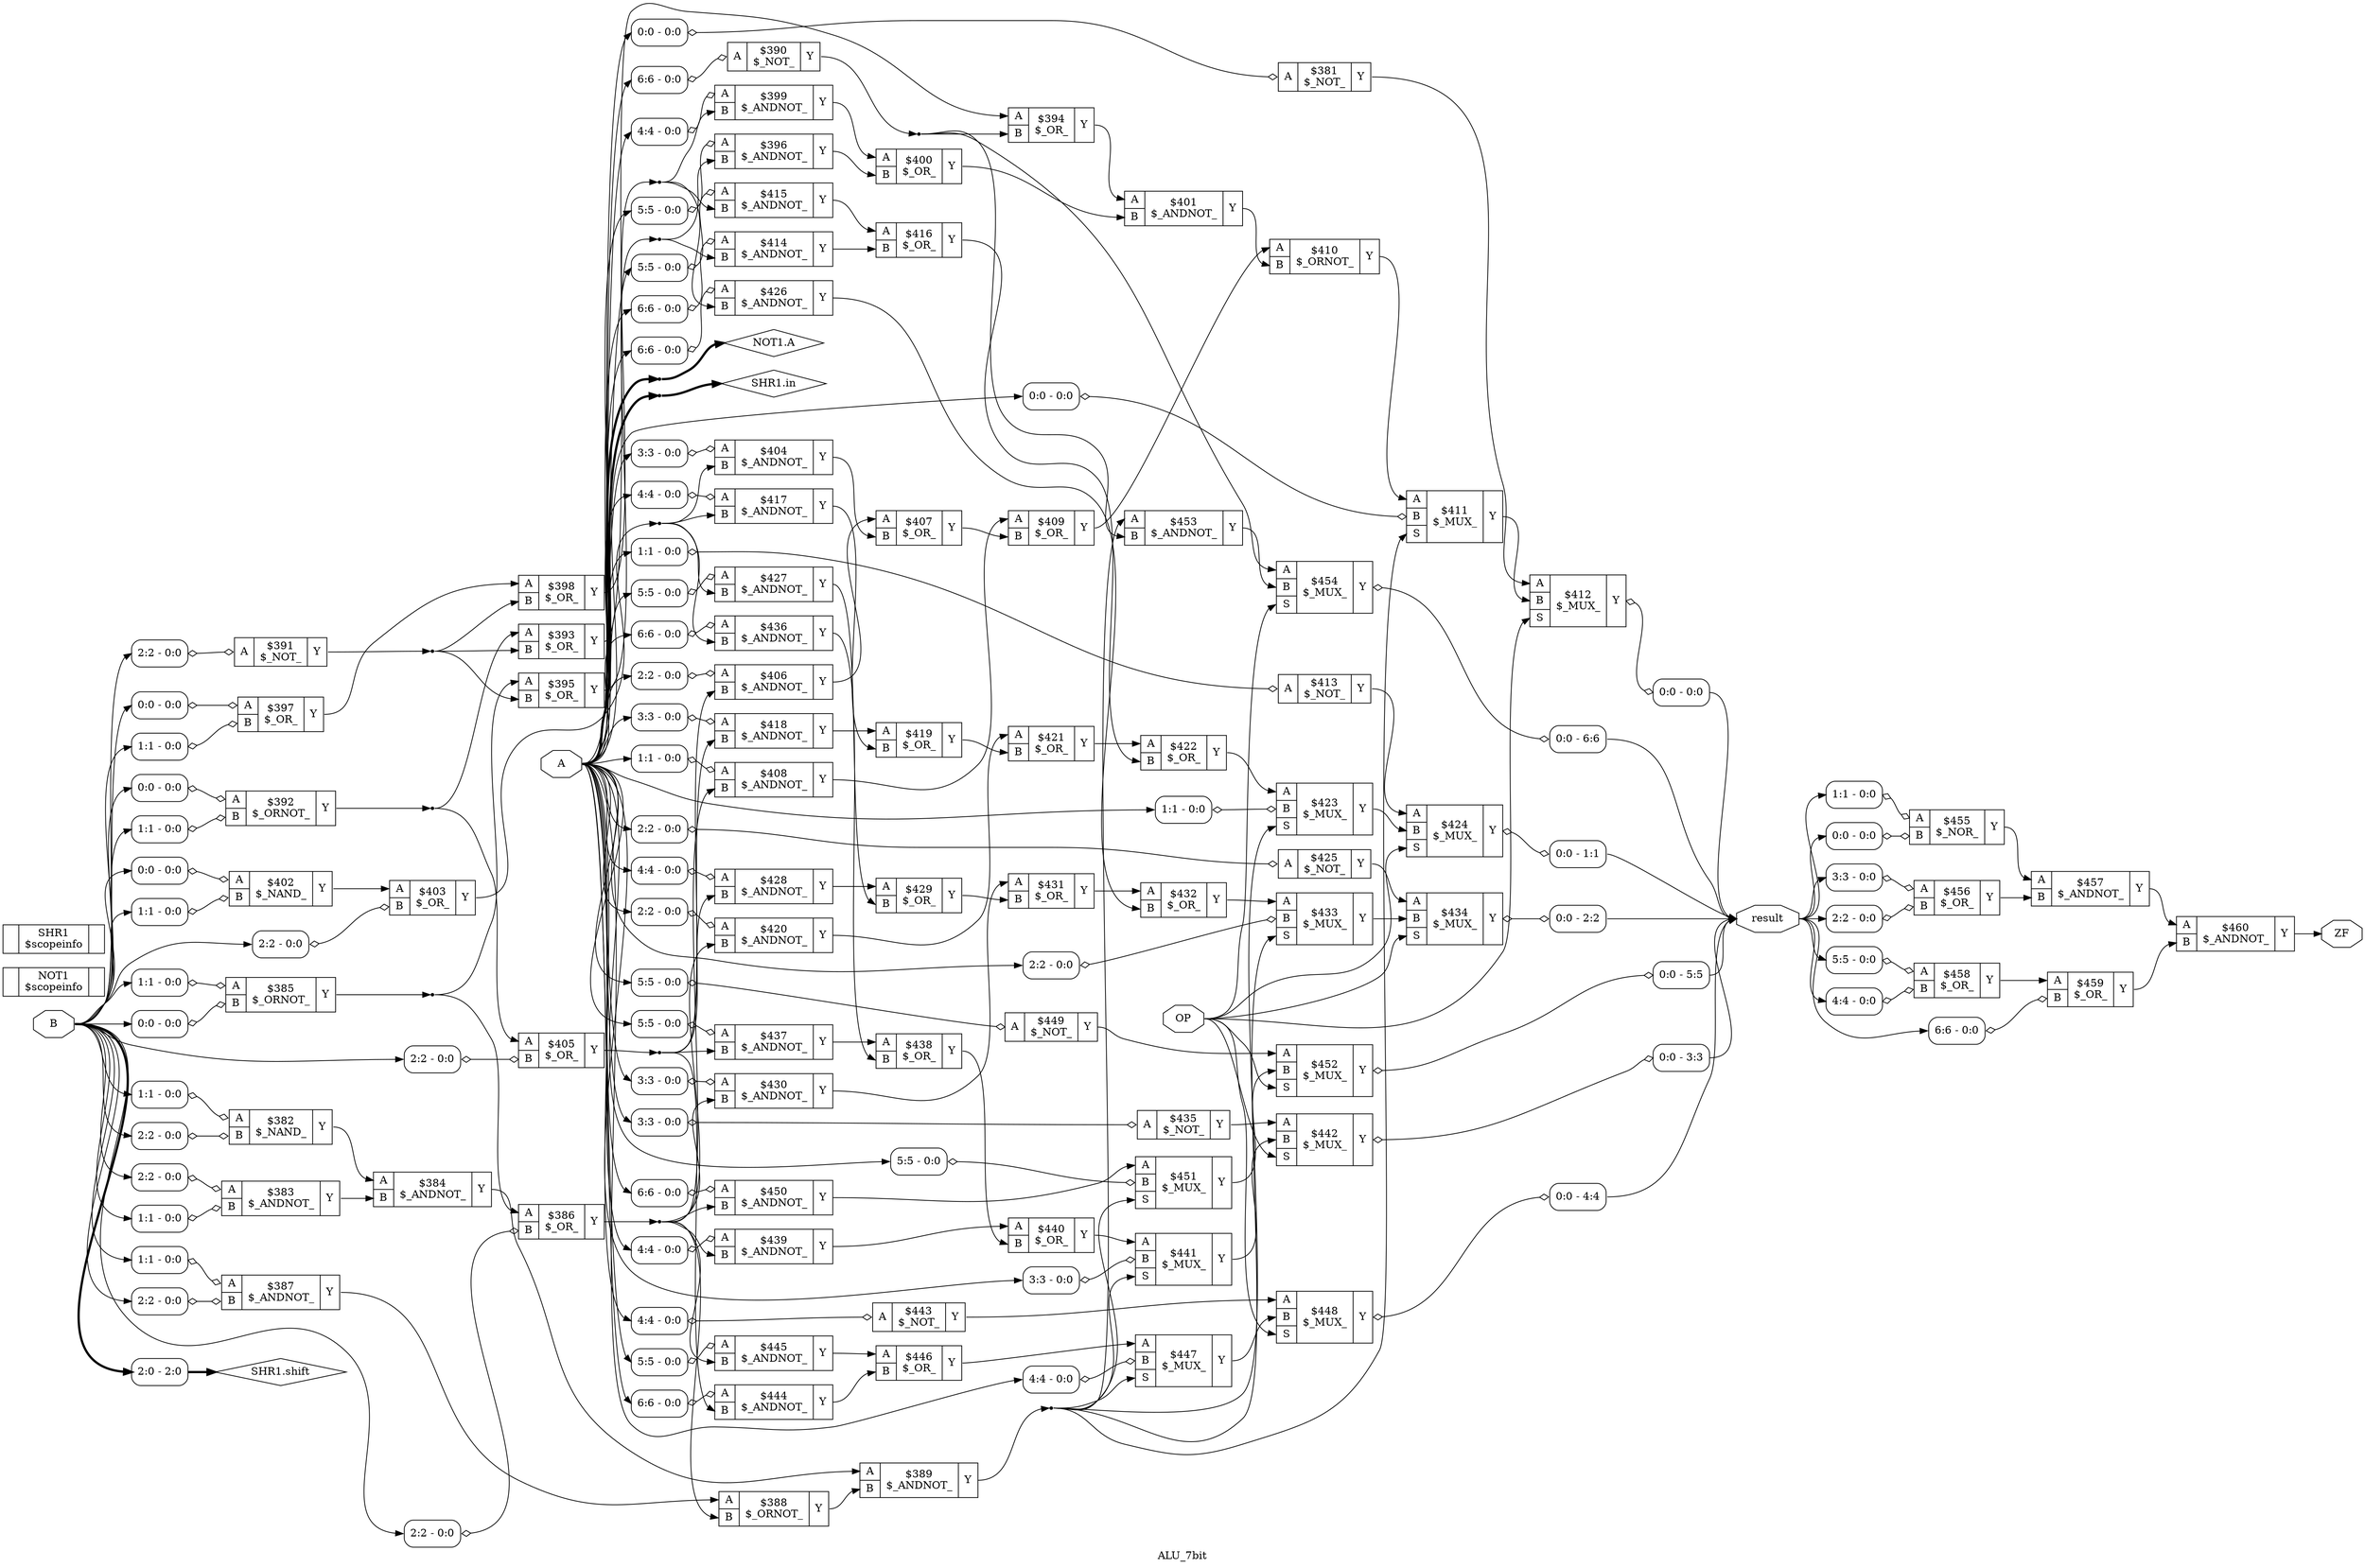 digraph "ALU_7bit" {
label="ALU_7bit";
rankdir="LR";
remincross=true;
n73 [ shape=octagon, label="A", color="black", fontcolor="black"];
n74 [ shape=octagon, label="B", color="black", fontcolor="black"];
n75 [ shape=diamond, label="NOT1.A", color="black", fontcolor="black"];
n76 [ shape=octagon, label="OP", color="black", fontcolor="black"];
n77 [ shape=diamond, label="SHR1.in", color="black", fontcolor="black"];
n78 [ shape=diamond, label="SHR1.shift", color="black", fontcolor="black"];
n79 [ shape=octagon, label="ZF", color="black", fontcolor="black"];
n80 [ shape=octagon, label="result", color="black", fontcolor="black"];
c82 [ shape=record, label="{{<p73> A}|$381\n$_NOT_|{<p81> Y}}",  ];
x0 [ shape=record, style=rounded, label="<s0> 0:0 - 0:0 ", color="black", fontcolor="black" ];
x0:e -> c82:p73:w [arrowhead=odiamond, arrowtail=odiamond, dir=both, color="black", fontcolor="black", label=""];
c83 [ shape=record, label="{{<p73> A|<p74> B}|$382\n$_NAND_|{<p81> Y}}",  ];
x1 [ shape=record, style=rounded, label="<s0> 1:1 - 0:0 ", color="black", fontcolor="black" ];
x1:e -> c83:p73:w [arrowhead=odiamond, arrowtail=odiamond, dir=both, color="black", fontcolor="black", label=""];
x2 [ shape=record, style=rounded, label="<s0> 2:2 - 0:0 ", color="black", fontcolor="black" ];
x2:e -> c83:p74:w [arrowhead=odiamond, arrowtail=odiamond, dir=both, color="black", fontcolor="black", label=""];
c84 [ shape=record, label="{{<p73> A|<p74> B}|$383\n$_ANDNOT_|{<p81> Y}}",  ];
x3 [ shape=record, style=rounded, label="<s0> 2:2 - 0:0 ", color="black", fontcolor="black" ];
x3:e -> c84:p73:w [arrowhead=odiamond, arrowtail=odiamond, dir=both, color="black", fontcolor="black", label=""];
x4 [ shape=record, style=rounded, label="<s0> 1:1 - 0:0 ", color="black", fontcolor="black" ];
x4:e -> c84:p74:w [arrowhead=odiamond, arrowtail=odiamond, dir=both, color="black", fontcolor="black", label=""];
c85 [ shape=record, label="{{<p73> A|<p74> B}|$384\n$_ANDNOT_|{<p81> Y}}",  ];
c86 [ shape=record, label="{{<p73> A|<p74> B}|$385\n$_ORNOT_|{<p81> Y}}",  ];
x5 [ shape=record, style=rounded, label="<s0> 1:1 - 0:0 ", color="black", fontcolor="black" ];
x5:e -> c86:p73:w [arrowhead=odiamond, arrowtail=odiamond, dir=both, color="black", fontcolor="black", label=""];
x6 [ shape=record, style=rounded, label="<s0> 0:0 - 0:0 ", color="black", fontcolor="black" ];
x6:e -> c86:p74:w [arrowhead=odiamond, arrowtail=odiamond, dir=both, color="black", fontcolor="black", label=""];
c87 [ shape=record, label="{{<p73> A|<p74> B}|$386\n$_OR_|{<p81> Y}}",  ];
x7 [ shape=record, style=rounded, label="<s0> 2:2 - 0:0 ", color="black", fontcolor="black" ];
x7:e -> c87:p74:w [arrowhead=odiamond, arrowtail=odiamond, dir=both, color="black", fontcolor="black", label=""];
c88 [ shape=record, label="{{<p73> A|<p74> B}|$387\n$_ANDNOT_|{<p81> Y}}",  ];
x8 [ shape=record, style=rounded, label="<s0> 1:1 - 0:0 ", color="black", fontcolor="black" ];
x8:e -> c88:p73:w [arrowhead=odiamond, arrowtail=odiamond, dir=both, color="black", fontcolor="black", label=""];
x9 [ shape=record, style=rounded, label="<s0> 2:2 - 0:0 ", color="black", fontcolor="black" ];
x9:e -> c88:p74:w [arrowhead=odiamond, arrowtail=odiamond, dir=both, color="black", fontcolor="black", label=""];
c89 [ shape=record, label="{{<p73> A|<p74> B}|$388\n$_ORNOT_|{<p81> Y}}",  ];
c90 [ shape=record, label="{{<p73> A|<p74> B}|$389\n$_ANDNOT_|{<p81> Y}}",  ];
c91 [ shape=record, label="{{<p73> A}|$390\n$_NOT_|{<p81> Y}}",  ];
x10 [ shape=record, style=rounded, label="<s0> 6:6 - 0:0 ", color="black", fontcolor="black" ];
x10:e -> c91:p73:w [arrowhead=odiamond, arrowtail=odiamond, dir=both, color="black", fontcolor="black", label=""];
c92 [ shape=record, label="{{<p73> A}|$391\n$_NOT_|{<p81> Y}}",  ];
x11 [ shape=record, style=rounded, label="<s0> 2:2 - 0:0 ", color="black", fontcolor="black" ];
x11:e -> c92:p73:w [arrowhead=odiamond, arrowtail=odiamond, dir=both, color="black", fontcolor="black", label=""];
c93 [ shape=record, label="{{<p73> A|<p74> B}|$392\n$_ORNOT_|{<p81> Y}}",  ];
x12 [ shape=record, style=rounded, label="<s0> 0:0 - 0:0 ", color="black", fontcolor="black" ];
x12:e -> c93:p73:w [arrowhead=odiamond, arrowtail=odiamond, dir=both, color="black", fontcolor="black", label=""];
x13 [ shape=record, style=rounded, label="<s0> 1:1 - 0:0 ", color="black", fontcolor="black" ];
x13:e -> c93:p74:w [arrowhead=odiamond, arrowtail=odiamond, dir=both, color="black", fontcolor="black", label=""];
c94 [ shape=record, label="{{<p73> A|<p74> B}|$393\n$_OR_|{<p81> Y}}",  ];
c95 [ shape=record, label="{{<p73> A|<p74> B}|$394\n$_OR_|{<p81> Y}}",  ];
c96 [ shape=record, label="{{<p73> A|<p74> B}|$395\n$_OR_|{<p81> Y}}",  ];
c97 [ shape=record, label="{{<p73> A|<p74> B}|$396\n$_ANDNOT_|{<p81> Y}}",  ];
x14 [ shape=record, style=rounded, label="<s0> 5:5 - 0:0 ", color="black", fontcolor="black" ];
x14:e -> c97:p73:w [arrowhead=odiamond, arrowtail=odiamond, dir=both, color="black", fontcolor="black", label=""];
c98 [ shape=record, label="{{<p73> A|<p74> B}|$397\n$_OR_|{<p81> Y}}",  ];
x15 [ shape=record, style=rounded, label="<s0> 0:0 - 0:0 ", color="black", fontcolor="black" ];
x15:e -> c98:p73:w [arrowhead=odiamond, arrowtail=odiamond, dir=both, color="black", fontcolor="black", label=""];
x16 [ shape=record, style=rounded, label="<s0> 1:1 - 0:0 ", color="black", fontcolor="black" ];
x16:e -> c98:p74:w [arrowhead=odiamond, arrowtail=odiamond, dir=both, color="black", fontcolor="black", label=""];
c99 [ shape=record, label="{{<p73> A|<p74> B}|$398\n$_OR_|{<p81> Y}}",  ];
c100 [ shape=record, label="{{<p73> A|<p74> B}|$399\n$_ANDNOT_|{<p81> Y}}",  ];
x17 [ shape=record, style=rounded, label="<s0> 4:4 - 0:0 ", color="black", fontcolor="black" ];
x17:e -> c100:p73:w [arrowhead=odiamond, arrowtail=odiamond, dir=both, color="black", fontcolor="black", label=""];
c101 [ shape=record, label="{{<p73> A|<p74> B}|$400\n$_OR_|{<p81> Y}}",  ];
c102 [ shape=record, label="{{<p73> A|<p74> B}|$401\n$_ANDNOT_|{<p81> Y}}",  ];
c103 [ shape=record, label="{{<p73> A|<p74> B}|$402\n$_NAND_|{<p81> Y}}",  ];
x18 [ shape=record, style=rounded, label="<s0> 0:0 - 0:0 ", color="black", fontcolor="black" ];
x18:e -> c103:p73:w [arrowhead=odiamond, arrowtail=odiamond, dir=both, color="black", fontcolor="black", label=""];
x19 [ shape=record, style=rounded, label="<s0> 1:1 - 0:0 ", color="black", fontcolor="black" ];
x19:e -> c103:p74:w [arrowhead=odiamond, arrowtail=odiamond, dir=both, color="black", fontcolor="black", label=""];
c104 [ shape=record, label="{{<p73> A|<p74> B}|$403\n$_OR_|{<p81> Y}}",  ];
x20 [ shape=record, style=rounded, label="<s0> 2:2 - 0:0 ", color="black", fontcolor="black" ];
x20:e -> c104:p74:w [arrowhead=odiamond, arrowtail=odiamond, dir=both, color="black", fontcolor="black", label=""];
c105 [ shape=record, label="{{<p73> A|<p74> B}|$404\n$_ANDNOT_|{<p81> Y}}",  ];
x21 [ shape=record, style=rounded, label="<s0> 3:3 - 0:0 ", color="black", fontcolor="black" ];
x21:e -> c105:p73:w [arrowhead=odiamond, arrowtail=odiamond, dir=both, color="black", fontcolor="black", label=""];
c106 [ shape=record, label="{{<p73> A|<p74> B}|$405\n$_OR_|{<p81> Y}}",  ];
x22 [ shape=record, style=rounded, label="<s0> 2:2 - 0:0 ", color="black", fontcolor="black" ];
x22:e -> c106:p74:w [arrowhead=odiamond, arrowtail=odiamond, dir=both, color="black", fontcolor="black", label=""];
c107 [ shape=record, label="{{<p73> A|<p74> B}|$406\n$_ANDNOT_|{<p81> Y}}",  ];
x23 [ shape=record, style=rounded, label="<s0> 2:2 - 0:0 ", color="black", fontcolor="black" ];
x23:e -> c107:p73:w [arrowhead=odiamond, arrowtail=odiamond, dir=both, color="black", fontcolor="black", label=""];
c108 [ shape=record, label="{{<p73> A|<p74> B}|$407\n$_OR_|{<p81> Y}}",  ];
c109 [ shape=record, label="{{<p73> A|<p74> B}|$408\n$_ANDNOT_|{<p81> Y}}",  ];
x24 [ shape=record, style=rounded, label="<s0> 1:1 - 0:0 ", color="black", fontcolor="black" ];
x24:e -> c109:p73:w [arrowhead=odiamond, arrowtail=odiamond, dir=both, color="black", fontcolor="black", label=""];
c110 [ shape=record, label="{{<p73> A|<p74> B}|$409\n$_OR_|{<p81> Y}}",  ];
c111 [ shape=record, label="{{<p73> A|<p74> B}|$410\n$_ORNOT_|{<p81> Y}}",  ];
c113 [ shape=record, label="{{<p73> A|<p74> B|<p112> S}|$411\n$_MUX_|{<p81> Y}}",  ];
x25 [ shape=record, style=rounded, label="<s0> 0:0 - 0:0 ", color="black", fontcolor="black" ];
x25:e -> c113:p74:w [arrowhead=odiamond, arrowtail=odiamond, dir=both, color="black", fontcolor="black", label=""];
c114 [ shape=record, label="{{<p73> A|<p74> B|<p112> S}|$412\n$_MUX_|{<p81> Y}}",  ];
x26 [ shape=record, style=rounded, label="<s0> 0:0 - 0:0 ", color="black", fontcolor="black" ];
c114:p81:e -> x26:w [arrowhead=odiamond, arrowtail=odiamond, dir=both, color="black", fontcolor="black", label=""];
c115 [ shape=record, label="{{<p73> A}|$413\n$_NOT_|{<p81> Y}}",  ];
x27 [ shape=record, style=rounded, label="<s0> 1:1 - 0:0 ", color="black", fontcolor="black" ];
x27:e -> c115:p73:w [arrowhead=odiamond, arrowtail=odiamond, dir=both, color="black", fontcolor="black", label=""];
c116 [ shape=record, label="{{<p73> A|<p74> B}|$414\n$_ANDNOT_|{<p81> Y}}",  ];
x28 [ shape=record, style=rounded, label="<s0> 6:6 - 0:0 ", color="black", fontcolor="black" ];
x28:e -> c116:p73:w [arrowhead=odiamond, arrowtail=odiamond, dir=both, color="black", fontcolor="black", label=""];
c117 [ shape=record, label="{{<p73> A|<p74> B}|$415\n$_ANDNOT_|{<p81> Y}}",  ];
x29 [ shape=record, style=rounded, label="<s0> 5:5 - 0:0 ", color="black", fontcolor="black" ];
x29:e -> c117:p73:w [arrowhead=odiamond, arrowtail=odiamond, dir=both, color="black", fontcolor="black", label=""];
c118 [ shape=record, label="{{<p73> A|<p74> B}|$416\n$_OR_|{<p81> Y}}",  ];
c119 [ shape=record, label="{{<p73> A|<p74> B}|$417\n$_ANDNOT_|{<p81> Y}}",  ];
x30 [ shape=record, style=rounded, label="<s0> 4:4 - 0:0 ", color="black", fontcolor="black" ];
x30:e -> c119:p73:w [arrowhead=odiamond, arrowtail=odiamond, dir=both, color="black", fontcolor="black", label=""];
c120 [ shape=record, label="{{<p73> A|<p74> B}|$418\n$_ANDNOT_|{<p81> Y}}",  ];
x31 [ shape=record, style=rounded, label="<s0> 3:3 - 0:0 ", color="black", fontcolor="black" ];
x31:e -> c120:p73:w [arrowhead=odiamond, arrowtail=odiamond, dir=both, color="black", fontcolor="black", label=""];
c121 [ shape=record, label="{{<p73> A|<p74> B}|$419\n$_OR_|{<p81> Y}}",  ];
c122 [ shape=record, label="{{<p73> A|<p74> B}|$420\n$_ANDNOT_|{<p81> Y}}",  ];
x32 [ shape=record, style=rounded, label="<s0> 2:2 - 0:0 ", color="black", fontcolor="black" ];
x32:e -> c122:p73:w [arrowhead=odiamond, arrowtail=odiamond, dir=both, color="black", fontcolor="black", label=""];
c123 [ shape=record, label="{{<p73> A|<p74> B}|$421\n$_OR_|{<p81> Y}}",  ];
c124 [ shape=record, label="{{<p73> A|<p74> B}|$422\n$_OR_|{<p81> Y}}",  ];
c125 [ shape=record, label="{{<p73> A|<p74> B|<p112> S}|$423\n$_MUX_|{<p81> Y}}",  ];
x33 [ shape=record, style=rounded, label="<s0> 1:1 - 0:0 ", color="black", fontcolor="black" ];
x33:e -> c125:p74:w [arrowhead=odiamond, arrowtail=odiamond, dir=both, color="black", fontcolor="black", label=""];
c126 [ shape=record, label="{{<p73> A|<p74> B|<p112> S}|$424\n$_MUX_|{<p81> Y}}",  ];
x34 [ shape=record, style=rounded, label="<s0> 0:0 - 1:1 ", color="black", fontcolor="black" ];
c126:p81:e -> x34:w [arrowhead=odiamond, arrowtail=odiamond, dir=both, color="black", fontcolor="black", label=""];
c127 [ shape=record, label="{{<p73> A}|$425\n$_NOT_|{<p81> Y}}",  ];
x35 [ shape=record, style=rounded, label="<s0> 2:2 - 0:0 ", color="black", fontcolor="black" ];
x35:e -> c127:p73:w [arrowhead=odiamond, arrowtail=odiamond, dir=both, color="black", fontcolor="black", label=""];
c128 [ shape=record, label="{{<p73> A|<p74> B}|$426\n$_ANDNOT_|{<p81> Y}}",  ];
x36 [ shape=record, style=rounded, label="<s0> 6:6 - 0:0 ", color="black", fontcolor="black" ];
x36:e -> c128:p73:w [arrowhead=odiamond, arrowtail=odiamond, dir=both, color="black", fontcolor="black", label=""];
c129 [ shape=record, label="{{<p73> A|<p74> B}|$427\n$_ANDNOT_|{<p81> Y}}",  ];
x37 [ shape=record, style=rounded, label="<s0> 5:5 - 0:0 ", color="black", fontcolor="black" ];
x37:e -> c129:p73:w [arrowhead=odiamond, arrowtail=odiamond, dir=both, color="black", fontcolor="black", label=""];
c130 [ shape=record, label="{{<p73> A|<p74> B}|$428\n$_ANDNOT_|{<p81> Y}}",  ];
x38 [ shape=record, style=rounded, label="<s0> 4:4 - 0:0 ", color="black", fontcolor="black" ];
x38:e -> c130:p73:w [arrowhead=odiamond, arrowtail=odiamond, dir=both, color="black", fontcolor="black", label=""];
c131 [ shape=record, label="{{<p73> A|<p74> B}|$429\n$_OR_|{<p81> Y}}",  ];
c132 [ shape=record, label="{{<p73> A|<p74> B}|$430\n$_ANDNOT_|{<p81> Y}}",  ];
x39 [ shape=record, style=rounded, label="<s0> 3:3 - 0:0 ", color="black", fontcolor="black" ];
x39:e -> c132:p73:w [arrowhead=odiamond, arrowtail=odiamond, dir=both, color="black", fontcolor="black", label=""];
c133 [ shape=record, label="{{<p73> A|<p74> B}|$431\n$_OR_|{<p81> Y}}",  ];
c134 [ shape=record, label="{{<p73> A|<p74> B}|$432\n$_OR_|{<p81> Y}}",  ];
c135 [ shape=record, label="{{<p73> A|<p74> B|<p112> S}|$433\n$_MUX_|{<p81> Y}}",  ];
x40 [ shape=record, style=rounded, label="<s0> 2:2 - 0:0 ", color="black", fontcolor="black" ];
x40:e -> c135:p74:w [arrowhead=odiamond, arrowtail=odiamond, dir=both, color="black", fontcolor="black", label=""];
c136 [ shape=record, label="{{<p73> A|<p74> B|<p112> S}|$434\n$_MUX_|{<p81> Y}}",  ];
x41 [ shape=record, style=rounded, label="<s0> 0:0 - 2:2 ", color="black", fontcolor="black" ];
c136:p81:e -> x41:w [arrowhead=odiamond, arrowtail=odiamond, dir=both, color="black", fontcolor="black", label=""];
c137 [ shape=record, label="{{<p73> A}|$435\n$_NOT_|{<p81> Y}}",  ];
x42 [ shape=record, style=rounded, label="<s0> 3:3 - 0:0 ", color="black", fontcolor="black" ];
x42:e -> c137:p73:w [arrowhead=odiamond, arrowtail=odiamond, dir=both, color="black", fontcolor="black", label=""];
c138 [ shape=record, label="{{<p73> A|<p74> B}|$436\n$_ANDNOT_|{<p81> Y}}",  ];
x43 [ shape=record, style=rounded, label="<s0> 6:6 - 0:0 ", color="black", fontcolor="black" ];
x43:e -> c138:p73:w [arrowhead=odiamond, arrowtail=odiamond, dir=both, color="black", fontcolor="black", label=""];
c139 [ shape=record, label="{{<p73> A|<p74> B}|$437\n$_ANDNOT_|{<p81> Y}}",  ];
x44 [ shape=record, style=rounded, label="<s0> 5:5 - 0:0 ", color="black", fontcolor="black" ];
x44:e -> c139:p73:w [arrowhead=odiamond, arrowtail=odiamond, dir=both, color="black", fontcolor="black", label=""];
c140 [ shape=record, label="{{<p73> A|<p74> B}|$438\n$_OR_|{<p81> Y}}",  ];
c141 [ shape=record, label="{{<p73> A|<p74> B}|$439\n$_ANDNOT_|{<p81> Y}}",  ];
x45 [ shape=record, style=rounded, label="<s0> 4:4 - 0:0 ", color="black", fontcolor="black" ];
x45:e -> c141:p73:w [arrowhead=odiamond, arrowtail=odiamond, dir=both, color="black", fontcolor="black", label=""];
c142 [ shape=record, label="{{<p73> A|<p74> B}|$440\n$_OR_|{<p81> Y}}",  ];
c143 [ shape=record, label="{{<p73> A|<p74> B|<p112> S}|$441\n$_MUX_|{<p81> Y}}",  ];
x46 [ shape=record, style=rounded, label="<s0> 3:3 - 0:0 ", color="black", fontcolor="black" ];
x46:e -> c143:p74:w [arrowhead=odiamond, arrowtail=odiamond, dir=both, color="black", fontcolor="black", label=""];
c144 [ shape=record, label="{{<p73> A|<p74> B|<p112> S}|$442\n$_MUX_|{<p81> Y}}",  ];
x47 [ shape=record, style=rounded, label="<s0> 0:0 - 3:3 ", color="black", fontcolor="black" ];
c144:p81:e -> x47:w [arrowhead=odiamond, arrowtail=odiamond, dir=both, color="black", fontcolor="black", label=""];
c145 [ shape=record, label="{{<p73> A}|$443\n$_NOT_|{<p81> Y}}",  ];
x48 [ shape=record, style=rounded, label="<s0> 4:4 - 0:0 ", color="black", fontcolor="black" ];
x48:e -> c145:p73:w [arrowhead=odiamond, arrowtail=odiamond, dir=both, color="black", fontcolor="black", label=""];
c146 [ shape=record, label="{{<p73> A|<p74> B}|$444\n$_ANDNOT_|{<p81> Y}}",  ];
x49 [ shape=record, style=rounded, label="<s0> 6:6 - 0:0 ", color="black", fontcolor="black" ];
x49:e -> c146:p73:w [arrowhead=odiamond, arrowtail=odiamond, dir=both, color="black", fontcolor="black", label=""];
c147 [ shape=record, label="{{<p73> A|<p74> B}|$445\n$_ANDNOT_|{<p81> Y}}",  ];
x50 [ shape=record, style=rounded, label="<s0> 5:5 - 0:0 ", color="black", fontcolor="black" ];
x50:e -> c147:p73:w [arrowhead=odiamond, arrowtail=odiamond, dir=both, color="black", fontcolor="black", label=""];
c148 [ shape=record, label="{{<p73> A|<p74> B}|$446\n$_OR_|{<p81> Y}}",  ];
c149 [ shape=record, label="{{<p73> A|<p74> B|<p112> S}|$447\n$_MUX_|{<p81> Y}}",  ];
x51 [ shape=record, style=rounded, label="<s0> 4:4 - 0:0 ", color="black", fontcolor="black" ];
x51:e -> c149:p74:w [arrowhead=odiamond, arrowtail=odiamond, dir=both, color="black", fontcolor="black", label=""];
c150 [ shape=record, label="{{<p73> A|<p74> B|<p112> S}|$448\n$_MUX_|{<p81> Y}}",  ];
x52 [ shape=record, style=rounded, label="<s0> 0:0 - 4:4 ", color="black", fontcolor="black" ];
c150:p81:e -> x52:w [arrowhead=odiamond, arrowtail=odiamond, dir=both, color="black", fontcolor="black", label=""];
c151 [ shape=record, label="{{<p73> A}|$449\n$_NOT_|{<p81> Y}}",  ];
x53 [ shape=record, style=rounded, label="<s0> 5:5 - 0:0 ", color="black", fontcolor="black" ];
x53:e -> c151:p73:w [arrowhead=odiamond, arrowtail=odiamond, dir=both, color="black", fontcolor="black", label=""];
c152 [ shape=record, label="{{<p73> A|<p74> B}|$450\n$_ANDNOT_|{<p81> Y}}",  ];
x54 [ shape=record, style=rounded, label="<s0> 6:6 - 0:0 ", color="black", fontcolor="black" ];
x54:e -> c152:p73:w [arrowhead=odiamond, arrowtail=odiamond, dir=both, color="black", fontcolor="black", label=""];
c153 [ shape=record, label="{{<p73> A|<p74> B|<p112> S}|$451\n$_MUX_|{<p81> Y}}",  ];
x55 [ shape=record, style=rounded, label="<s0> 5:5 - 0:0 ", color="black", fontcolor="black" ];
x55:e -> c153:p74:w [arrowhead=odiamond, arrowtail=odiamond, dir=both, color="black", fontcolor="black", label=""];
c154 [ shape=record, label="{{<p73> A|<p74> B|<p112> S}|$452\n$_MUX_|{<p81> Y}}",  ];
x56 [ shape=record, style=rounded, label="<s0> 0:0 - 5:5 ", color="black", fontcolor="black" ];
c154:p81:e -> x56:w [arrowhead=odiamond, arrowtail=odiamond, dir=both, color="black", fontcolor="black", label=""];
c155 [ shape=record, label="{{<p73> A|<p74> B}|$453\n$_ANDNOT_|{<p81> Y}}",  ];
c156 [ shape=record, label="{{<p73> A|<p74> B|<p112> S}|$454\n$_MUX_|{<p81> Y}}",  ];
x57 [ shape=record, style=rounded, label="<s0> 0:0 - 6:6 ", color="black", fontcolor="black" ];
c156:p81:e -> x57:w [arrowhead=odiamond, arrowtail=odiamond, dir=both, color="black", fontcolor="black", label=""];
c157 [ shape=record, label="{{<p73> A|<p74> B}|$455\n$_NOR_|{<p81> Y}}",  ];
x58 [ shape=record, style=rounded, label="<s0> 1:1 - 0:0 ", color="black", fontcolor="black" ];
x58:e -> c157:p73:w [arrowhead=odiamond, arrowtail=odiamond, dir=both, color="black", fontcolor="black", label=""];
x59 [ shape=record, style=rounded, label="<s0> 0:0 - 0:0 ", color="black", fontcolor="black" ];
x59:e -> c157:p74:w [arrowhead=odiamond, arrowtail=odiamond, dir=both, color="black", fontcolor="black", label=""];
c158 [ shape=record, label="{{<p73> A|<p74> B}|$456\n$_OR_|{<p81> Y}}",  ];
x60 [ shape=record, style=rounded, label="<s0> 3:3 - 0:0 ", color="black", fontcolor="black" ];
x60:e -> c158:p73:w [arrowhead=odiamond, arrowtail=odiamond, dir=both, color="black", fontcolor="black", label=""];
x61 [ shape=record, style=rounded, label="<s0> 2:2 - 0:0 ", color="black", fontcolor="black" ];
x61:e -> c158:p74:w [arrowhead=odiamond, arrowtail=odiamond, dir=both, color="black", fontcolor="black", label=""];
c159 [ shape=record, label="{{<p73> A|<p74> B}|$457\n$_ANDNOT_|{<p81> Y}}",  ];
c160 [ shape=record, label="{{<p73> A|<p74> B}|$458\n$_OR_|{<p81> Y}}",  ];
x62 [ shape=record, style=rounded, label="<s0> 5:5 - 0:0 ", color="black", fontcolor="black" ];
x62:e -> c160:p73:w [arrowhead=odiamond, arrowtail=odiamond, dir=both, color="black", fontcolor="black", label=""];
x63 [ shape=record, style=rounded, label="<s0> 4:4 - 0:0 ", color="black", fontcolor="black" ];
x63:e -> c160:p74:w [arrowhead=odiamond, arrowtail=odiamond, dir=both, color="black", fontcolor="black", label=""];
c161 [ shape=record, label="{{<p73> A|<p74> B}|$459\n$_OR_|{<p81> Y}}",  ];
x64 [ shape=record, style=rounded, label="<s0> 6:6 - 0:0 ", color="black", fontcolor="black" ];
x64:e -> c161:p74:w [arrowhead=odiamond, arrowtail=odiamond, dir=both, color="black", fontcolor="black", label=""];
c162 [ shape=record, label="{{<p73> A|<p74> B}|$460\n$_ANDNOT_|{<p81> Y}}",  ];
c163 [ shape=record, label="{{}|NOT1\n$scopeinfo|{}}",  ];
c164 [ shape=record, label="{{}|SHR1\n$scopeinfo|{}}",  ];
x65 [shape=point, ];
x66 [shape=point, ];
x67 [ shape=record, style=rounded, label="<s0> 2:0 - 2:0 ", color="black", fontcolor="black" ];
c82:p81:e -> c114:p73:w [color="black", fontcolor="black", label=""];
n10 [ shape=point ];
c91:p81:e -> n10:w [color="black", fontcolor="black", label=""];
n10:e -> c155:p74:w [color="black", fontcolor="black", label=""];
n10:e -> c156:p73:w [color="black", fontcolor="black", label=""];
n10:e -> c95:p74:w [color="black", fontcolor="black", label=""];
n11 [ shape=point ];
c92:p81:e -> n11:w [color="black", fontcolor="black", label=""];
n11:e -> c94:p74:w [color="black", fontcolor="black", label=""];
n11:e -> c96:p74:w [color="black", fontcolor="black", label=""];
n11:e -> c99:p74:w [color="black", fontcolor="black", label=""];
n12 [ shape=point ];
c93:p81:e -> n12:w [color="black", fontcolor="black", label=""];
n12:e -> c106:p73:w [color="black", fontcolor="black", label=""];
n12:e -> c94:p73:w [color="black", fontcolor="black", label=""];
c94:p81:e -> c95:p73:w [color="black", fontcolor="black", label=""];
c95:p81:e -> c102:p73:w [color="black", fontcolor="black", label=""];
n15 [ shape=point ];
c96:p81:e -> n15:w [color="black", fontcolor="black", label=""];
n15:e -> c116:p74:w [color="black", fontcolor="black", label=""];
n15:e -> c97:p74:w [color="black", fontcolor="black", label=""];
c97:p81:e -> c101:p74:w [color="black", fontcolor="black", label=""];
c98:p81:e -> c99:p73:w [color="black", fontcolor="black", label=""];
n18 [ shape=point ];
c99:p81:e -> n18:w [color="black", fontcolor="black", label=""];
n18:e -> c100:p74:w [color="black", fontcolor="black", label=""];
n18:e -> c117:p74:w [color="black", fontcolor="black", label=""];
n18:e -> c128:p74:w [color="black", fontcolor="black", label=""];
c100:p81:e -> c101:p73:w [color="black", fontcolor="black", label=""];
c83:p81:e -> c85:p73:w [color="black", fontcolor="black", label=""];
c101:p81:e -> c102:p74:w [color="black", fontcolor="black", label=""];
c102:p81:e -> c111:p74:w [color="black", fontcolor="black", label=""];
c103:p81:e -> c104:p73:w [color="black", fontcolor="black", label=""];
n23 [ shape=point ];
c104:p81:e -> n23:w [color="black", fontcolor="black", label=""];
n23:e -> c105:p74:w [color="black", fontcolor="black", label=""];
n23:e -> c119:p74:w [color="black", fontcolor="black", label=""];
n23:e -> c129:p74:w [color="black", fontcolor="black", label=""];
n23:e -> c138:p74:w [color="black", fontcolor="black", label=""];
c105:p81:e -> c108:p74:w [color="black", fontcolor="black", label=""];
n25 [ shape=point ];
c106:p81:e -> n25:w [color="black", fontcolor="black", label=""];
n25:e -> c107:p74:w [color="black", fontcolor="black", label=""];
n25:e -> c120:p74:w [color="black", fontcolor="black", label=""];
n25:e -> c130:p74:w [color="black", fontcolor="black", label=""];
n25:e -> c139:p74:w [color="black", fontcolor="black", label=""];
n25:e -> c146:p74:w [color="black", fontcolor="black", label=""];
c107:p81:e -> c108:p73:w [color="black", fontcolor="black", label=""];
c108:p81:e -> c110:p74:w [color="black", fontcolor="black", label=""];
c109:p81:e -> c110:p73:w [color="black", fontcolor="black", label=""];
c110:p81:e -> c111:p73:w [color="black", fontcolor="black", label=""];
c84:p81:e -> c85:p74:w [color="black", fontcolor="black", label=""];
c111:p81:e -> c113:p73:w [color="black", fontcolor="black", label=""];
c113:p81:e -> c114:p74:w [color="black", fontcolor="black", label=""];
c115:p81:e -> c126:p73:w [color="black", fontcolor="black", label=""];
c116:p81:e -> c118:p74:w [color="black", fontcolor="black", label=""];
c117:p81:e -> c118:p73:w [color="black", fontcolor="black", label=""];
c118:p81:e -> c124:p74:w [color="black", fontcolor="black", label=""];
c119:p81:e -> c121:p74:w [color="black", fontcolor="black", label=""];
c120:p81:e -> c121:p73:w [color="black", fontcolor="black", label=""];
c121:p81:e -> c123:p74:w [color="black", fontcolor="black", label=""];
c122:p81:e -> c123:p73:w [color="black", fontcolor="black", label=""];
c85:p81:e -> c90:p73:w [color="black", fontcolor="black", label=""];
c123:p81:e -> c124:p73:w [color="black", fontcolor="black", label=""];
c124:p81:e -> c125:p73:w [color="black", fontcolor="black", label=""];
c125:p81:e -> c126:p74:w [color="black", fontcolor="black", label=""];
c127:p81:e -> c136:p73:w [color="black", fontcolor="black", label=""];
c128:p81:e -> c134:p74:w [color="black", fontcolor="black", label=""];
c129:p81:e -> c131:p74:w [color="black", fontcolor="black", label=""];
c130:p81:e -> c131:p73:w [color="black", fontcolor="black", label=""];
c131:p81:e -> c133:p74:w [color="black", fontcolor="black", label=""];
c132:p81:e -> c133:p73:w [color="black", fontcolor="black", label=""];
c133:p81:e -> c134:p73:w [color="black", fontcolor="black", label=""];
n5 [ shape=point ];
c86:p81:e -> n5:w [color="black", fontcolor="black", label=""];
n5:e -> c87:p73:w [color="black", fontcolor="black", label=""];
n5:e -> c96:p73:w [color="black", fontcolor="black", label=""];
c134:p81:e -> c135:p73:w [color="black", fontcolor="black", label=""];
c135:p81:e -> c136:p74:w [color="black", fontcolor="black", label=""];
c137:p81:e -> c144:p73:w [color="black", fontcolor="black", label=""];
c138:p81:e -> c140:p74:w [color="black", fontcolor="black", label=""];
c139:p81:e -> c140:p73:w [color="black", fontcolor="black", label=""];
c140:p81:e -> c142:p74:w [color="black", fontcolor="black", label=""];
c141:p81:e -> c142:p73:w [color="black", fontcolor="black", label=""];
c142:p81:e -> c143:p73:w [color="black", fontcolor="black", label=""];
c143:p81:e -> c144:p74:w [color="black", fontcolor="black", label=""];
c145:p81:e -> c150:p73:w [color="black", fontcolor="black", label=""];
n6 [ shape=point ];
c87:p81:e -> n6:w [color="black", fontcolor="black", label=""];
n6:e -> c109:p74:w [color="black", fontcolor="black", label=""];
n6:e -> c122:p74:w [color="black", fontcolor="black", label=""];
n6:e -> c132:p74:w [color="black", fontcolor="black", label=""];
n6:e -> c141:p74:w [color="black", fontcolor="black", label=""];
n6:e -> c147:p74:w [color="black", fontcolor="black", label=""];
n6:e -> c152:p74:w [color="black", fontcolor="black", label=""];
n6:e -> c89:p74:w [color="black", fontcolor="black", label=""];
c146:p81:e -> c148:p74:w [color="black", fontcolor="black", label=""];
c147:p81:e -> c148:p73:w [color="black", fontcolor="black", label=""];
c148:p81:e -> c149:p73:w [color="black", fontcolor="black", label=""];
c149:p81:e -> c150:p74:w [color="black", fontcolor="black", label=""];
c151:p81:e -> c154:p73:w [color="black", fontcolor="black", label=""];
c152:p81:e -> c153:p73:w [color="black", fontcolor="black", label=""];
c153:p81:e -> c154:p74:w [color="black", fontcolor="black", label=""];
c155:p81:e -> c156:p74:w [color="black", fontcolor="black", label=""];
c157:p81:e -> c159:p73:w [color="black", fontcolor="black", label=""];
c158:p81:e -> c159:p74:w [color="black", fontcolor="black", label=""];
c88:p81:e -> c89:p73:w [color="black", fontcolor="black", label=""];
c159:p81:e -> c162:p73:w [color="black", fontcolor="black", label=""];
c160:p81:e -> c161:p73:w [color="black", fontcolor="black", label=""];
c161:p81:e -> c162:p74:w [color="black", fontcolor="black", label=""];
n73:e -> x0:s0:w [color="black", fontcolor="black", label=""];
n73:e -> x10:s0:w [color="black", fontcolor="black", label=""];
n73:e -> x14:s0:w [color="black", fontcolor="black", label=""];
n73:e -> x17:s0:w [color="black", fontcolor="black", label=""];
n73:e -> x21:s0:w [color="black", fontcolor="black", label=""];
n73:e -> x23:s0:w [color="black", fontcolor="black", label=""];
n73:e -> x24:s0:w [color="black", fontcolor="black", label=""];
n73:e -> x25:s0:w [color="black", fontcolor="black", label=""];
n73:e -> x27:s0:w [color="black", fontcolor="black", label=""];
n73:e -> x28:s0:w [color="black", fontcolor="black", label=""];
n73:e -> x29:s0:w [color="black", fontcolor="black", label=""];
n73:e -> x30:s0:w [color="black", fontcolor="black", label=""];
n73:e -> x31:s0:w [color="black", fontcolor="black", label=""];
n73:e -> x32:s0:w [color="black", fontcolor="black", label=""];
n73:e -> x33:s0:w [color="black", fontcolor="black", label=""];
n73:e -> x35:s0:w [color="black", fontcolor="black", label=""];
n73:e -> x36:s0:w [color="black", fontcolor="black", label=""];
n73:e -> x37:s0:w [color="black", fontcolor="black", label=""];
n73:e -> x38:s0:w [color="black", fontcolor="black", label=""];
n73:e -> x39:s0:w [color="black", fontcolor="black", label=""];
n73:e -> x40:s0:w [color="black", fontcolor="black", label=""];
n73:e -> x42:s0:w [color="black", fontcolor="black", label=""];
n73:e -> x43:s0:w [color="black", fontcolor="black", label=""];
n73:e -> x44:s0:w [color="black", fontcolor="black", label=""];
n73:e -> x45:s0:w [color="black", fontcolor="black", label=""];
n73:e -> x46:s0:w [color="black", fontcolor="black", label=""];
n73:e -> x48:s0:w [color="black", fontcolor="black", label=""];
n73:e -> x49:s0:w [color="black", fontcolor="black", label=""];
n73:e -> x50:s0:w [color="black", fontcolor="black", label=""];
n73:e -> x51:s0:w [color="black", fontcolor="black", label=""];
n73:e -> x53:s0:w [color="black", fontcolor="black", label=""];
n73:e -> x54:s0:w [color="black", fontcolor="black", label=""];
n73:e -> x55:s0:w [color="black", fontcolor="black", label=""];
n73:e -> x65:w [color="black", fontcolor="black", style="setlinewidth(3)", label=""];
n73:e -> x66:w [color="black", fontcolor="black", style="setlinewidth(3)", label=""];
n74:e -> x11:s0:w [color="black", fontcolor="black", label=""];
n74:e -> x12:s0:w [color="black", fontcolor="black", label=""];
n74:e -> x13:s0:w [color="black", fontcolor="black", label=""];
n74:e -> x15:s0:w [color="black", fontcolor="black", label=""];
n74:e -> x16:s0:w [color="black", fontcolor="black", label=""];
n74:e -> x18:s0:w [color="black", fontcolor="black", label=""];
n74:e -> x19:s0:w [color="black", fontcolor="black", label=""];
n74:e -> x1:s0:w [color="black", fontcolor="black", label=""];
n74:e -> x20:s0:w [color="black", fontcolor="black", label=""];
n74:e -> x22:s0:w [color="black", fontcolor="black", label=""];
n74:e -> x2:s0:w [color="black", fontcolor="black", label=""];
n74:e -> x3:s0:w [color="black", fontcolor="black", label=""];
n74:e -> x4:s0:w [color="black", fontcolor="black", label=""];
n74:e -> x5:s0:w [color="black", fontcolor="black", label=""];
n74:e -> x67:s0:w [color="black", fontcolor="black", style="setlinewidth(3)", label=""];
n74:e -> x6:s0:w [color="black", fontcolor="black", label=""];
n74:e -> x7:s0:w [color="black", fontcolor="black", label=""];
n74:e -> x8:s0:w [color="black", fontcolor="black", label=""];
n74:e -> x9:s0:w [color="black", fontcolor="black", label=""];
x65:e -> n75:w [color="black", fontcolor="black", style="setlinewidth(3)", label=""];
n76:e -> c114:p112:w [color="black", fontcolor="black", label=""];
n76:e -> c126:p112:w [color="black", fontcolor="black", label=""];
n76:e -> c136:p112:w [color="black", fontcolor="black", label=""];
n76:e -> c144:p112:w [color="black", fontcolor="black", label=""];
n76:e -> c150:p112:w [color="black", fontcolor="black", label=""];
n76:e -> c154:p112:w [color="black", fontcolor="black", label=""];
n76:e -> c156:p112:w [color="black", fontcolor="black", label=""];
x66:e -> n77:w [color="black", fontcolor="black", style="setlinewidth(3)", label=""];
x67:e -> n78:w [color="black", fontcolor="black", style="setlinewidth(3)", label=""];
c162:p81:e -> n79:w [color="black", fontcolor="black", label=""];
c89:p81:e -> c90:p74:w [color="black", fontcolor="black", label=""];
x26:s0:e -> n80:w [color="black", fontcolor="black", label=""];
x34:s0:e -> n80:w [color="black", fontcolor="black", label=""];
x41:s0:e -> n80:w [color="black", fontcolor="black", label=""];
x47:s0:e -> n80:w [color="black", fontcolor="black", label=""];
x52:s0:e -> n80:w [color="black", fontcolor="black", label=""];
x56:s0:e -> n80:w [color="black", fontcolor="black", label=""];
x57:s0:e -> n80:w [color="black", fontcolor="black", label=""];
n80:e -> x58:s0:w [color="black", fontcolor="black", label=""];
n80:e -> x59:s0:w [color="black", fontcolor="black", label=""];
n80:e -> x60:s0:w [color="black", fontcolor="black", label=""];
n80:e -> x61:s0:w [color="black", fontcolor="black", label=""];
n80:e -> x62:s0:w [color="black", fontcolor="black", label=""];
n80:e -> x63:s0:w [color="black", fontcolor="black", label=""];
n80:e -> x64:s0:w [color="black", fontcolor="black", label=""];
n9 [ shape=point ];
c90:p81:e -> n9:w [color="black", fontcolor="black", label=""];
n9:e -> c113:p112:w [color="black", fontcolor="black", label=""];
n9:e -> c125:p112:w [color="black", fontcolor="black", label=""];
n9:e -> c135:p112:w [color="black", fontcolor="black", label=""];
n9:e -> c143:p112:w [color="black", fontcolor="black", label=""];
n9:e -> c149:p112:w [color="black", fontcolor="black", label=""];
n9:e -> c153:p112:w [color="black", fontcolor="black", label=""];
n9:e -> c155:p73:w [color="black", fontcolor="black", label=""];
}

